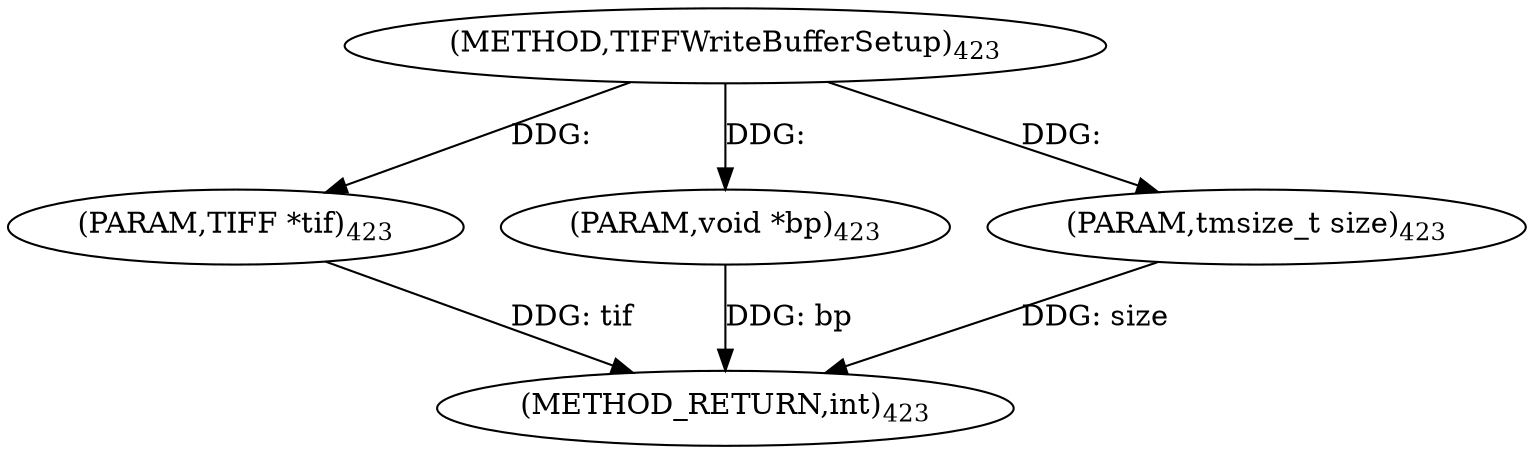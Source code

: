digraph "TIFFWriteBufferSetup" {  
"8757" [label = <(METHOD,TIFFWriteBufferSetup)<SUB>423</SUB>> ]
"8761" [label = <(METHOD_RETURN,int)<SUB>423</SUB>> ]
"8758" [label = <(PARAM,TIFF *tif)<SUB>423</SUB>> ]
"8759" [label = <(PARAM,void *bp)<SUB>423</SUB>> ]
"8760" [label = <(PARAM,tmsize_t size)<SUB>423</SUB>> ]
  "8758" -> "8761"  [ label = "DDG: tif"] 
  "8759" -> "8761"  [ label = "DDG: bp"] 
  "8760" -> "8761"  [ label = "DDG: size"] 
  "8757" -> "8758"  [ label = "DDG: "] 
  "8757" -> "8759"  [ label = "DDG: "] 
  "8757" -> "8760"  [ label = "DDG: "] 
}
